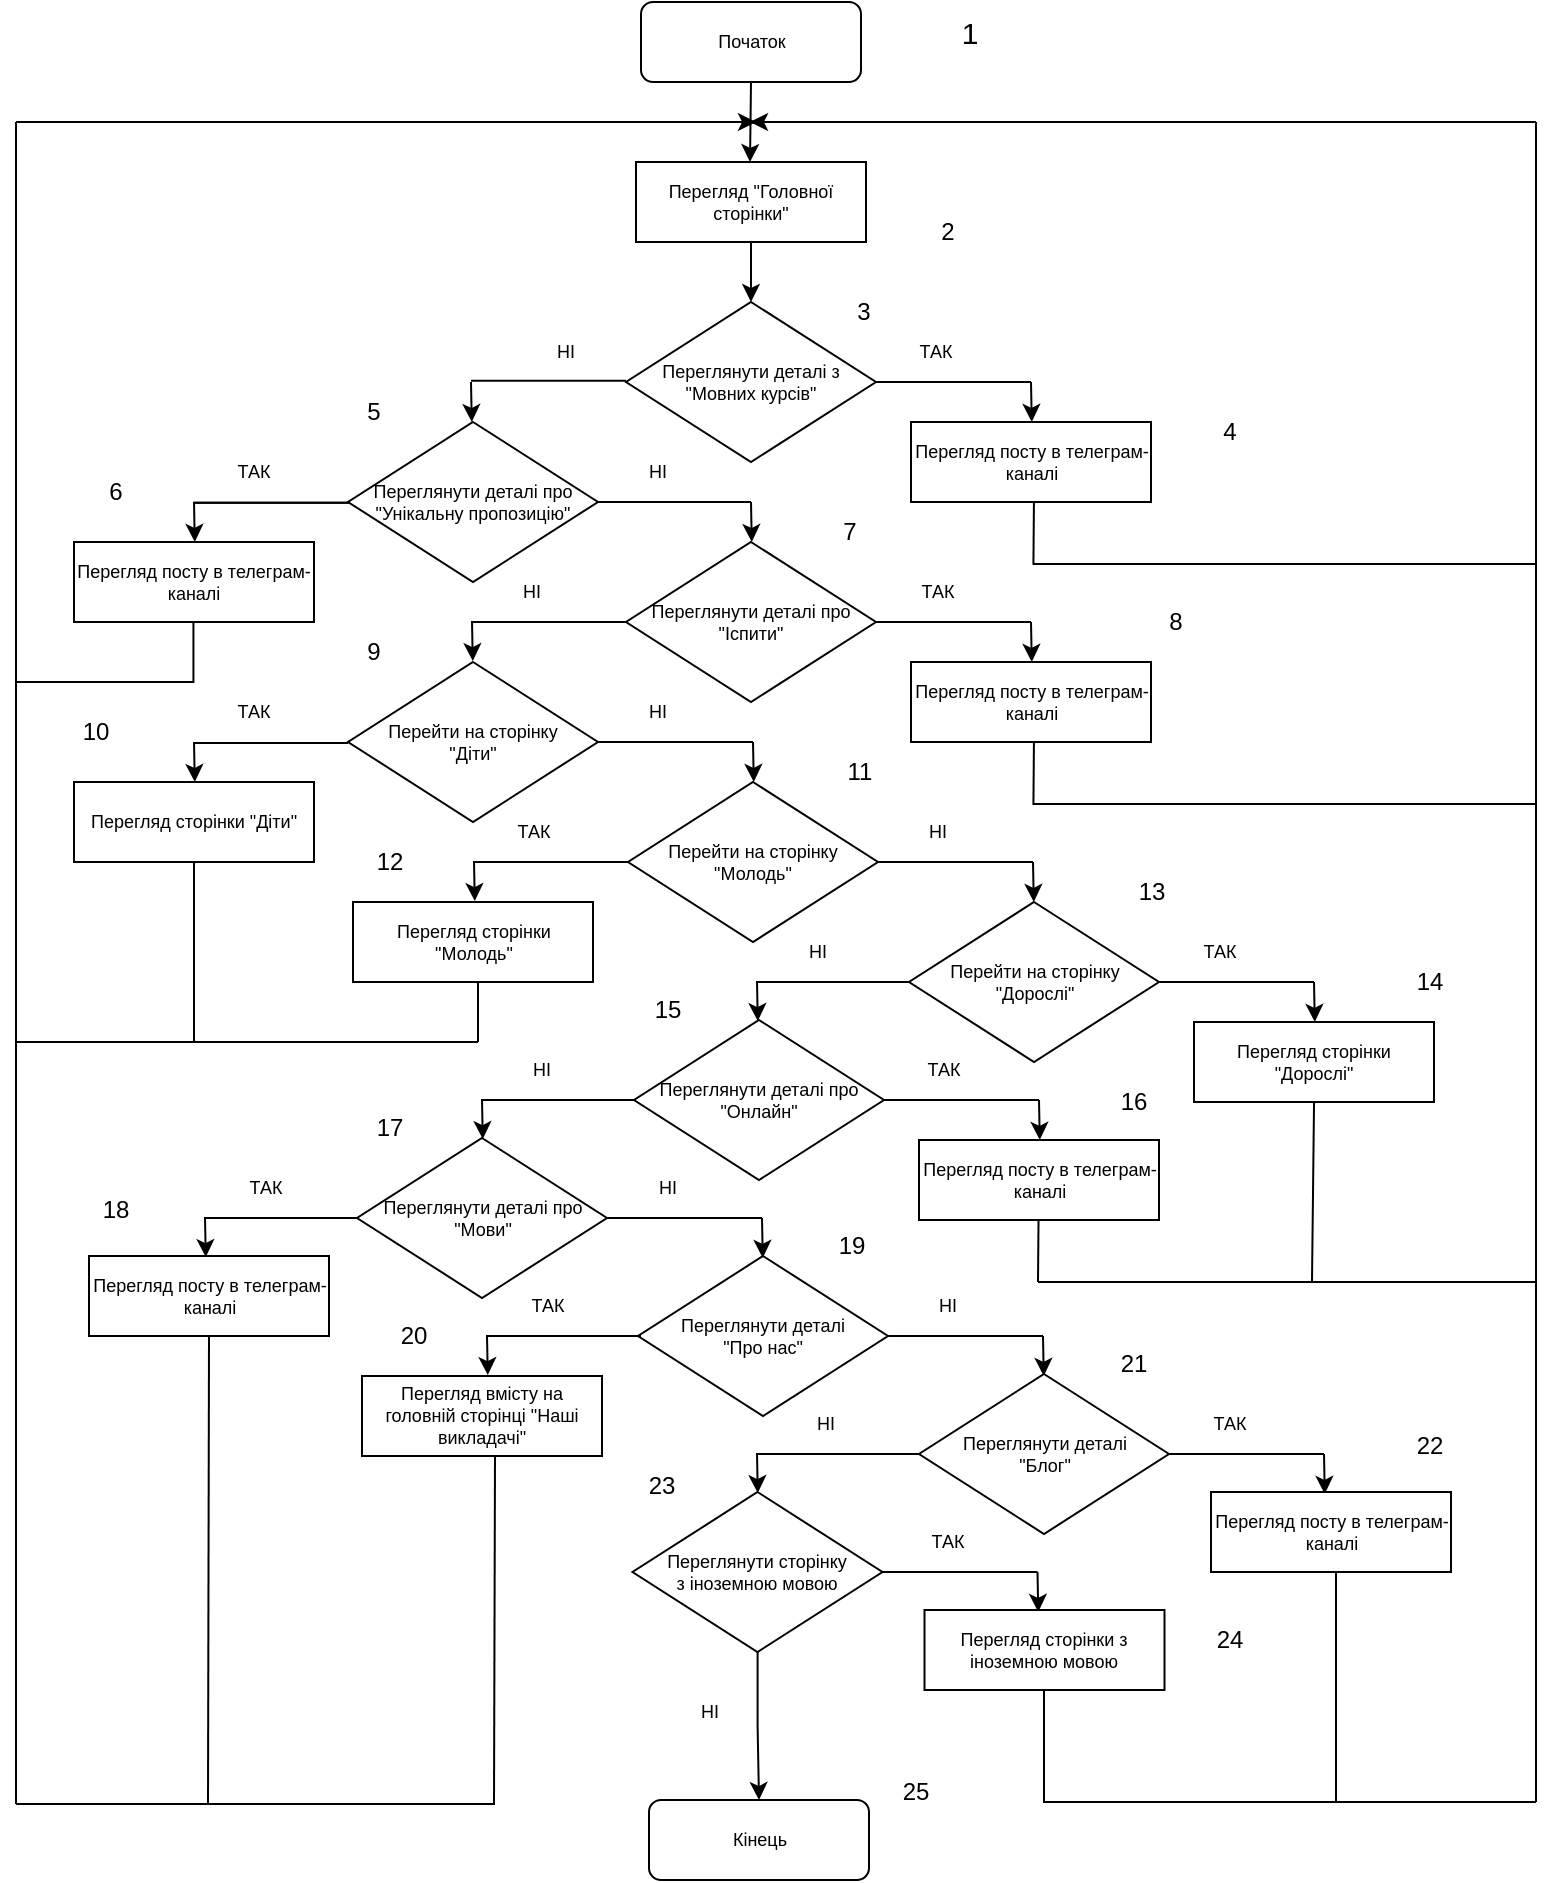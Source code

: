 <mxfile version="20.6.0" type="github">
  <diagram id="5eO4QclosRrTi9cStT5A" name="Page-1">
    <mxGraphModel dx="1038" dy="489" grid="1" gridSize="10" guides="1" tooltips="1" connect="1" arrows="1" fold="1" page="1" pageScale="1" pageWidth="827" pageHeight="1169" math="0" shadow="0">
      <root>
        <mxCell id="0" />
        <mxCell id="1" parent="0" />
        <mxCell id="RRbJZ-O_4XxGAI22Z_da-1" value="Початок" style="rounded=1;whiteSpace=wrap;html=1;fontSize=9;" parent="1" vertex="1">
          <mxGeometry x="352.5" y="20" width="110" height="40" as="geometry" />
        </mxCell>
        <mxCell id="RRbJZ-O_4XxGAI22Z_da-5" value="" style="edgeStyle=orthogonalEdgeStyle;rounded=0;orthogonalLoop=1;jettySize=auto;html=1;" parent="1" source="RRbJZ-O_4XxGAI22Z_da-2" target="RRbJZ-O_4XxGAI22Z_da-4" edge="1">
          <mxGeometry relative="1" as="geometry" />
        </mxCell>
        <mxCell id="RRbJZ-O_4XxGAI22Z_da-2" value="Перегляд &quot;Головної сторінки&quot;" style="shape=parallelogram;perimeter=parallelogramPerimeter;whiteSpace=wrap;html=1;fixedSize=1;size=-20;fontSize=9;" parent="1" vertex="1">
          <mxGeometry x="350" y="100" width="115" height="40" as="geometry" />
        </mxCell>
        <mxCell id="RRbJZ-O_4XxGAI22Z_da-4" value="Переглянути деталі з &quot;Мовних курсів&quot;" style="rhombus;whiteSpace=wrap;html=1;fontSize=9;" parent="1" vertex="1">
          <mxGeometry x="345" y="170" width="125" height="80" as="geometry" />
        </mxCell>
        <mxCell id="RRbJZ-O_4XxGAI22Z_da-9" value="Перегляд посту в телеграм-каналі" style="shape=parallelogram;perimeter=parallelogramPerimeter;whiteSpace=wrap;html=1;fixedSize=1;size=-20;fontSize=9;" parent="1" vertex="1">
          <mxGeometry x="487.5" y="230" width="120" height="40" as="geometry" />
        </mxCell>
        <mxCell id="RRbJZ-O_4XxGAI22Z_da-10" value="" style="endArrow=classic;html=1;rounded=0;fontSize=9;entryX=0.549;entryY=-0.001;entryDx=0;entryDy=0;entryPerimeter=0;" parent="1" edge="1">
          <mxGeometry width="50" height="50" relative="1" as="geometry">
            <mxPoint x="547.5" y="210" as="sourcePoint" />
            <mxPoint x="547.89" y="229.96" as="targetPoint" />
          </mxGeometry>
        </mxCell>
        <mxCell id="RRbJZ-O_4XxGAI22Z_da-13" value="" style="endArrow=none;html=1;rounded=0;fontSize=9;" parent="1" edge="1">
          <mxGeometry width="50" height="50" relative="1" as="geometry">
            <mxPoint x="470" y="210" as="sourcePoint" />
            <mxPoint x="547.5" y="210" as="targetPoint" />
          </mxGeometry>
        </mxCell>
        <mxCell id="RRbJZ-O_4XxGAI22Z_da-14" value="ТАК" style="text;html=1;strokeColor=none;fillColor=none;align=center;verticalAlign=middle;whiteSpace=wrap;rounded=0;fontSize=9;" parent="1" vertex="1">
          <mxGeometry x="470" y="180" width="60" height="30" as="geometry" />
        </mxCell>
        <mxCell id="RRbJZ-O_4XxGAI22Z_da-17" value="Переглянути деталі про &quot;Унікальну пропозицію&quot;" style="rhombus;whiteSpace=wrap;html=1;fontSize=9;" parent="1" vertex="1">
          <mxGeometry x="206" y="230" width="125" height="80" as="geometry" />
        </mxCell>
        <mxCell id="RRbJZ-O_4XxGAI22Z_da-18" value="" style="endArrow=classic;html=1;rounded=0;fontSize=9;entryX=0.549;entryY=-0.001;entryDx=0;entryDy=0;entryPerimeter=0;" parent="1" edge="1">
          <mxGeometry width="50" height="50" relative="1" as="geometry">
            <mxPoint x="129" y="270" as="sourcePoint" />
            <mxPoint x="129.39" y="289.96" as="targetPoint" />
          </mxGeometry>
        </mxCell>
        <mxCell id="RRbJZ-O_4XxGAI22Z_da-19" value="" style="endArrow=none;html=1;rounded=0;fontSize=9;" parent="1" edge="1">
          <mxGeometry width="50" height="50" relative="1" as="geometry">
            <mxPoint x="129" y="270.43" as="sourcePoint" />
            <mxPoint x="206.5" y="270.43" as="targetPoint" />
          </mxGeometry>
        </mxCell>
        <mxCell id="RRbJZ-O_4XxGAI22Z_da-22" value="НІ" style="text;html=1;strokeColor=none;fillColor=none;align=center;verticalAlign=middle;whiteSpace=wrap;rounded=0;fontSize=9;" parent="1" vertex="1">
          <mxGeometry x="285" y="180" width="60" height="30" as="geometry" />
        </mxCell>
        <mxCell id="RRbJZ-O_4XxGAI22Z_da-24" value="Перегляд посту в телеграм-каналі" style="shape=parallelogram;perimeter=parallelogramPerimeter;whiteSpace=wrap;html=1;fixedSize=1;size=-20;fontSize=9;" parent="1" vertex="1">
          <mxGeometry x="69" y="290" width="120" height="40" as="geometry" />
        </mxCell>
        <mxCell id="RRbJZ-O_4XxGAI22Z_da-25" value="ТАК" style="text;html=1;strokeColor=none;fillColor=none;align=center;verticalAlign=middle;whiteSpace=wrap;rounded=0;fontSize=9;" parent="1" vertex="1">
          <mxGeometry x="129" y="240.43" width="60" height="30" as="geometry" />
        </mxCell>
        <mxCell id="RRbJZ-O_4XxGAI22Z_da-26" value="Переглянути деталі про &quot;Іспити&quot;" style="rhombus;whiteSpace=wrap;html=1;fontSize=9;" parent="1" vertex="1">
          <mxGeometry x="345" y="290" width="125" height="80" as="geometry" />
        </mxCell>
        <mxCell id="RRbJZ-O_4XxGAI22Z_da-27" value="" style="endArrow=classic;html=1;rounded=0;fontSize=9;entryX=0.549;entryY=-0.001;entryDx=0;entryDy=0;entryPerimeter=0;" parent="1" edge="1">
          <mxGeometry width="50" height="50" relative="1" as="geometry">
            <mxPoint x="547.5" y="330" as="sourcePoint" />
            <mxPoint x="547.89" y="349.96" as="targetPoint" />
          </mxGeometry>
        </mxCell>
        <mxCell id="RRbJZ-O_4XxGAI22Z_da-28" value="" style="endArrow=none;html=1;rounded=0;fontSize=9;" parent="1" edge="1">
          <mxGeometry width="50" height="50" relative="1" as="geometry">
            <mxPoint x="470" y="330" as="sourcePoint" />
            <mxPoint x="547.5" y="330" as="targetPoint" />
          </mxGeometry>
        </mxCell>
        <mxCell id="RRbJZ-O_4XxGAI22Z_da-29" value="Перегляд посту в телеграм-каналі" style="shape=parallelogram;perimeter=parallelogramPerimeter;whiteSpace=wrap;html=1;fixedSize=1;size=-20;fontSize=9;" parent="1" vertex="1">
          <mxGeometry x="487.5" y="350" width="120" height="40" as="geometry" />
        </mxCell>
        <mxCell id="RRbJZ-O_4XxGAI22Z_da-30" value="ТАК" style="text;html=1;strokeColor=none;fillColor=none;align=center;verticalAlign=middle;whiteSpace=wrap;rounded=0;fontSize=9;" parent="1" vertex="1">
          <mxGeometry x="471" y="300" width="60" height="30" as="geometry" />
        </mxCell>
        <mxCell id="RRbJZ-O_4XxGAI22Z_da-33" value="Перейти на сторінку&lt;br&gt;&quot;Діти&quot;" style="rhombus;whiteSpace=wrap;html=1;fontSize=9;" parent="1" vertex="1">
          <mxGeometry x="206" y="350" width="125" height="80" as="geometry" />
        </mxCell>
        <mxCell id="RRbJZ-O_4XxGAI22Z_da-34" value="" style="endArrow=classic;html=1;rounded=0;fontSize=9;entryX=0.549;entryY=-0.001;entryDx=0;entryDy=0;entryPerimeter=0;" parent="1" edge="1">
          <mxGeometry width="50" height="50" relative="1" as="geometry">
            <mxPoint x="408.5" y="390.0" as="sourcePoint" />
            <mxPoint x="408.89" y="409.96" as="targetPoint" />
          </mxGeometry>
        </mxCell>
        <mxCell id="RRbJZ-O_4XxGAI22Z_da-35" value="" style="endArrow=none;html=1;rounded=0;fontSize=9;" parent="1" edge="1">
          <mxGeometry width="50" height="50" relative="1" as="geometry">
            <mxPoint x="331" y="390.0" as="sourcePoint" />
            <mxPoint x="408.5" y="390.0" as="targetPoint" />
          </mxGeometry>
        </mxCell>
        <mxCell id="RRbJZ-O_4XxGAI22Z_da-36" value="Перегляд сторінки &quot;Діти&quot;" style="shape=parallelogram;perimeter=parallelogramPerimeter;whiteSpace=wrap;html=1;fixedSize=1;size=-20;fontSize=9;" parent="1" vertex="1">
          <mxGeometry x="69" y="410" width="120" height="40" as="geometry" />
        </mxCell>
        <mxCell id="RRbJZ-O_4XxGAI22Z_da-37" value="НІ" style="text;html=1;strokeColor=none;fillColor=none;align=center;verticalAlign=middle;whiteSpace=wrap;rounded=0;fontSize=9;" parent="1" vertex="1">
          <mxGeometry x="331" y="360" width="60" height="30" as="geometry" />
        </mxCell>
        <mxCell id="RRbJZ-O_4XxGAI22Z_da-47" value="Перейти на сторінку &quot;Молодь&quot;" style="rhombus;whiteSpace=wrap;html=1;fontSize=9;" parent="1" vertex="1">
          <mxGeometry x="346" y="410" width="125" height="80" as="geometry" />
        </mxCell>
        <mxCell id="RRbJZ-O_4XxGAI22Z_da-48" value="" style="endArrow=classic;html=1;rounded=0;fontSize=9;entryX=0.549;entryY=-0.001;entryDx=0;entryDy=0;entryPerimeter=0;" parent="1" edge="1">
          <mxGeometry width="50" height="50" relative="1" as="geometry">
            <mxPoint x="548.5" y="450.0" as="sourcePoint" />
            <mxPoint x="548.89" y="469.96" as="targetPoint" />
          </mxGeometry>
        </mxCell>
        <mxCell id="RRbJZ-O_4XxGAI22Z_da-49" value="" style="endArrow=none;html=1;rounded=0;fontSize=9;" parent="1" edge="1">
          <mxGeometry width="50" height="50" relative="1" as="geometry">
            <mxPoint x="471" y="450.0" as="sourcePoint" />
            <mxPoint x="548.5" y="450.0" as="targetPoint" />
          </mxGeometry>
        </mxCell>
        <mxCell id="RRbJZ-O_4XxGAI22Z_da-50" value="Перегляд сторінки &quot;Молодь&quot;" style="shape=parallelogram;perimeter=parallelogramPerimeter;whiteSpace=wrap;html=1;fixedSize=1;size=-20;fontSize=9;" parent="1" vertex="1">
          <mxGeometry x="208.5" y="470" width="120" height="40" as="geometry" />
        </mxCell>
        <mxCell id="RRbJZ-O_4XxGAI22Z_da-51" value="НІ" style="text;html=1;strokeColor=none;fillColor=none;align=center;verticalAlign=middle;whiteSpace=wrap;rounded=0;fontSize=9;" parent="1" vertex="1">
          <mxGeometry x="471" y="420" width="60" height="30" as="geometry" />
        </mxCell>
        <mxCell id="RRbJZ-O_4XxGAI22Z_da-54" value="Перейти на сторінку &quot;Дорослі&quot;" style="rhombus;whiteSpace=wrap;html=1;fontSize=9;" parent="1" vertex="1">
          <mxGeometry x="486.5" y="470" width="125" height="80" as="geometry" />
        </mxCell>
        <mxCell id="RRbJZ-O_4XxGAI22Z_da-55" value="" style="endArrow=classic;html=1;rounded=0;fontSize=9;entryX=0.549;entryY=-0.001;entryDx=0;entryDy=0;entryPerimeter=0;" parent="1" edge="1">
          <mxGeometry width="50" height="50" relative="1" as="geometry">
            <mxPoint x="689" y="510.0" as="sourcePoint" />
            <mxPoint x="689.39" y="529.96" as="targetPoint" />
          </mxGeometry>
        </mxCell>
        <mxCell id="RRbJZ-O_4XxGAI22Z_da-56" value="" style="endArrow=none;html=1;rounded=0;fontSize=9;" parent="1" edge="1">
          <mxGeometry width="50" height="50" relative="1" as="geometry">
            <mxPoint x="611.5" y="510.0" as="sourcePoint" />
            <mxPoint x="689" y="510.0" as="targetPoint" />
          </mxGeometry>
        </mxCell>
        <mxCell id="RRbJZ-O_4XxGAI22Z_da-57" value="Перегляд сторінки &quot;Дорослі&quot;" style="shape=parallelogram;perimeter=parallelogramPerimeter;whiteSpace=wrap;html=1;fixedSize=1;size=-20;fontSize=9;" parent="1" vertex="1">
          <mxGeometry x="629" y="530" width="120" height="40" as="geometry" />
        </mxCell>
        <mxCell id="RRbJZ-O_4XxGAI22Z_da-58" value="ТАК" style="text;html=1;strokeColor=none;fillColor=none;align=center;verticalAlign=middle;whiteSpace=wrap;rounded=0;fontSize=9;" parent="1" vertex="1">
          <mxGeometry x="611.5" y="480" width="60" height="30" as="geometry" />
        </mxCell>
        <mxCell id="RRbJZ-O_4XxGAI22Z_da-61" value="Переглянути деталі про &quot;Онлайн&quot;" style="rhombus;whiteSpace=wrap;html=1;fontSize=9;" parent="1" vertex="1">
          <mxGeometry x="349" y="529" width="125" height="80" as="geometry" />
        </mxCell>
        <mxCell id="RRbJZ-O_4XxGAI22Z_da-62" value="" style="endArrow=classic;html=1;rounded=0;fontSize=9;entryX=0.549;entryY=-0.001;entryDx=0;entryDy=0;entryPerimeter=0;" parent="1" edge="1">
          <mxGeometry width="50" height="50" relative="1" as="geometry">
            <mxPoint x="551.5" y="569.0" as="sourcePoint" />
            <mxPoint x="551.89" y="588.96" as="targetPoint" />
          </mxGeometry>
        </mxCell>
        <mxCell id="RRbJZ-O_4XxGAI22Z_da-63" value="" style="endArrow=none;html=1;rounded=0;fontSize=9;" parent="1" edge="1">
          <mxGeometry width="50" height="50" relative="1" as="geometry">
            <mxPoint x="474" y="569.0" as="sourcePoint" />
            <mxPoint x="551.5" y="569.0" as="targetPoint" />
          </mxGeometry>
        </mxCell>
        <mxCell id="RRbJZ-O_4XxGAI22Z_da-64" value="Перегляд посту в телеграм-каналі" style="shape=parallelogram;perimeter=parallelogramPerimeter;whiteSpace=wrap;html=1;fixedSize=1;size=-20;fontSize=9;" parent="1" vertex="1">
          <mxGeometry x="491.5" y="589" width="120" height="40" as="geometry" />
        </mxCell>
        <mxCell id="RRbJZ-O_4XxGAI22Z_da-65" value="ТАК" style="text;html=1;strokeColor=none;fillColor=none;align=center;verticalAlign=middle;whiteSpace=wrap;rounded=0;fontSize=9;" parent="1" vertex="1">
          <mxGeometry x="474" y="539" width="60" height="30" as="geometry" />
        </mxCell>
        <mxCell id="RRbJZ-O_4XxGAI22Z_da-68" value="Переглянути деталі про &quot;Мови&quot;" style="rhombus;whiteSpace=wrap;html=1;fontSize=9;" parent="1" vertex="1">
          <mxGeometry x="210.5" y="588" width="125" height="80" as="geometry" />
        </mxCell>
        <mxCell id="RRbJZ-O_4XxGAI22Z_da-71" value="Перегляд посту в телеграм-каналі" style="shape=parallelogram;perimeter=parallelogramPerimeter;whiteSpace=wrap;html=1;fixedSize=1;size=-20;fontSize=9;" parent="1" vertex="1">
          <mxGeometry x="76.5" y="647" width="120" height="40" as="geometry" />
        </mxCell>
        <mxCell id="RRbJZ-O_4XxGAI22Z_da-76" value="" style="endArrow=classic;html=1;rounded=0;fontSize=9;entryX=0.549;entryY=-0.001;entryDx=0;entryDy=0;entryPerimeter=0;" parent="1" edge="1">
          <mxGeometry width="50" height="50" relative="1" as="geometry">
            <mxPoint x="553.5" y="687" as="sourcePoint" />
            <mxPoint x="553.89" y="706.96" as="targetPoint" />
          </mxGeometry>
        </mxCell>
        <mxCell id="RRbJZ-O_4XxGAI22Z_da-77" value="" style="endArrow=none;html=1;rounded=0;fontSize=9;" parent="1" edge="1">
          <mxGeometry width="50" height="50" relative="1" as="geometry">
            <mxPoint x="476" y="687" as="sourcePoint" />
            <mxPoint x="553.5" y="687" as="targetPoint" />
          </mxGeometry>
        </mxCell>
        <mxCell id="RRbJZ-O_4XxGAI22Z_da-78" value="Перегляд вмісту на головній сторінці &quot;Наші викладачі&quot;" style="shape=parallelogram;perimeter=parallelogramPerimeter;whiteSpace=wrap;html=1;fixedSize=1;size=-20;fontSize=9;" parent="1" vertex="1">
          <mxGeometry x="213" y="707" width="120" height="40" as="geometry" />
        </mxCell>
        <mxCell id="RRbJZ-O_4XxGAI22Z_da-79" value="НІ" style="text;html=1;strokeColor=none;fillColor=none;align=center;verticalAlign=middle;whiteSpace=wrap;rounded=0;fontSize=9;" parent="1" vertex="1">
          <mxGeometry x="476" y="657" width="60" height="30" as="geometry" />
        </mxCell>
        <mxCell id="RRbJZ-O_4XxGAI22Z_da-82" value="Переглянути деталі&lt;br&gt;&quot;Про нас&quot;" style="rhombus;whiteSpace=wrap;html=1;fontSize=9;" parent="1" vertex="1">
          <mxGeometry x="351" y="647" width="125" height="80" as="geometry" />
        </mxCell>
        <mxCell id="RRbJZ-O_4XxGAI22Z_da-83" value="" style="endArrow=classic;html=1;rounded=0;fontSize=9;entryX=0.549;entryY=-0.001;entryDx=0;entryDy=0;entryPerimeter=0;" parent="1" edge="1">
          <mxGeometry width="50" height="50" relative="1" as="geometry">
            <mxPoint x="694" y="746" as="sourcePoint" />
            <mxPoint x="694.39" y="765.96" as="targetPoint" />
          </mxGeometry>
        </mxCell>
        <mxCell id="RRbJZ-O_4XxGAI22Z_da-84" value="" style="endArrow=none;html=1;rounded=0;fontSize=9;" parent="1" edge="1">
          <mxGeometry width="50" height="50" relative="1" as="geometry">
            <mxPoint x="616.5" y="746" as="sourcePoint" />
            <mxPoint x="694" y="746" as="targetPoint" />
          </mxGeometry>
        </mxCell>
        <mxCell id="RRbJZ-O_4XxGAI22Z_da-85" value="Перегляд посту в телеграм-каналі" style="shape=parallelogram;perimeter=parallelogramPerimeter;whiteSpace=wrap;html=1;fixedSize=1;size=-20;fontSize=9;" parent="1" vertex="1">
          <mxGeometry x="637.5" y="765" width="120" height="40" as="geometry" />
        </mxCell>
        <mxCell id="RRbJZ-O_4XxGAI22Z_da-86" value="ТАК" style="text;html=1;strokeColor=none;fillColor=none;align=center;verticalAlign=middle;whiteSpace=wrap;rounded=0;fontSize=9;" parent="1" vertex="1">
          <mxGeometry x="616.5" y="716" width="60" height="30" as="geometry" />
        </mxCell>
        <mxCell id="RRbJZ-O_4XxGAI22Z_da-87" value="Переглянути деталі&lt;br&gt;&quot;Блог&quot;" style="rhombus;whiteSpace=wrap;html=1;fontSize=9;" parent="1" vertex="1">
          <mxGeometry x="491.5" y="706" width="125" height="80" as="geometry" />
        </mxCell>
        <mxCell id="-NYwP7lmcwWoUVbG_-OL-1" value="" style="endArrow=none;html=1;rounded=0;fontSize=9;" edge="1" parent="1">
          <mxGeometry width="50" height="50" relative="1" as="geometry">
            <mxPoint x="267.5" y="209.43" as="sourcePoint" />
            <mxPoint x="345" y="209.43" as="targetPoint" />
          </mxGeometry>
        </mxCell>
        <mxCell id="-NYwP7lmcwWoUVbG_-OL-2" value="" style="endArrow=classic;html=1;rounded=0;fontSize=9;entryX=0.549;entryY=-0.001;entryDx=0;entryDy=0;entryPerimeter=0;" edge="1" parent="1">
          <mxGeometry width="50" height="50" relative="1" as="geometry">
            <mxPoint x="267.5" y="210.04" as="sourcePoint" />
            <mxPoint x="267.89" y="230.0" as="targetPoint" />
          </mxGeometry>
        </mxCell>
        <mxCell id="-NYwP7lmcwWoUVbG_-OL-5" value="" style="endArrow=classic;html=1;rounded=0;fontSize=9;entryX=0.549;entryY=-0.001;entryDx=0;entryDy=0;entryPerimeter=0;" edge="1" parent="1">
          <mxGeometry width="50" height="50" relative="1" as="geometry">
            <mxPoint x="407.5" y="270.04" as="sourcePoint" />
            <mxPoint x="407.89" y="290.0" as="targetPoint" />
          </mxGeometry>
        </mxCell>
        <mxCell id="-NYwP7lmcwWoUVbG_-OL-6" value="" style="endArrow=none;html=1;rounded=0;fontSize=9;" edge="1" parent="1">
          <mxGeometry width="50" height="50" relative="1" as="geometry">
            <mxPoint x="331" y="270.04" as="sourcePoint" />
            <mxPoint x="407.5" y="270" as="targetPoint" />
          </mxGeometry>
        </mxCell>
        <mxCell id="-NYwP7lmcwWoUVbG_-OL-7" value="НІ" style="text;html=1;strokeColor=none;fillColor=none;align=center;verticalAlign=middle;whiteSpace=wrap;rounded=0;fontSize=9;" vertex="1" parent="1">
          <mxGeometry x="331" y="240.04" width="60" height="30" as="geometry" />
        </mxCell>
        <mxCell id="-NYwP7lmcwWoUVbG_-OL-8" value="" style="endArrow=none;html=1;rounded=0;fontSize=9;" edge="1" parent="1">
          <mxGeometry width="50" height="50" relative="1" as="geometry">
            <mxPoint x="128.5" y="270.43" as="sourcePoint" />
            <mxPoint x="206" y="270.43" as="targetPoint" />
          </mxGeometry>
        </mxCell>
        <mxCell id="-NYwP7lmcwWoUVbG_-OL-9" value="" style="endArrow=classic;html=1;rounded=0;fontSize=9;entryX=0.549;entryY=-0.001;entryDx=0;entryDy=0;entryPerimeter=0;" edge="1" parent="1">
          <mxGeometry width="50" height="50" relative="1" as="geometry">
            <mxPoint x="268" y="329.57" as="sourcePoint" />
            <mxPoint x="268.39" y="349.53" as="targetPoint" />
          </mxGeometry>
        </mxCell>
        <mxCell id="-NYwP7lmcwWoUVbG_-OL-10" value="НІ" style="text;html=1;strokeColor=none;fillColor=none;align=center;verticalAlign=middle;whiteSpace=wrap;rounded=0;fontSize=9;" vertex="1" parent="1">
          <mxGeometry x="268" y="300" width="60" height="30" as="geometry" />
        </mxCell>
        <mxCell id="-NYwP7lmcwWoUVbG_-OL-11" value="" style="endArrow=none;html=1;rounded=0;fontSize=9;" edge="1" parent="1">
          <mxGeometry width="50" height="50" relative="1" as="geometry">
            <mxPoint x="267.5" y="330" as="sourcePoint" />
            <mxPoint x="345" y="330" as="targetPoint" />
          </mxGeometry>
        </mxCell>
        <mxCell id="-NYwP7lmcwWoUVbG_-OL-12" value="" style="endArrow=classic;html=1;rounded=0;fontSize=9;entryX=0.549;entryY=-0.001;entryDx=0;entryDy=0;entryPerimeter=0;" edge="1" parent="1">
          <mxGeometry width="50" height="50" relative="1" as="geometry">
            <mxPoint x="129" y="390.04" as="sourcePoint" />
            <mxPoint x="129.39" y="410.0" as="targetPoint" />
          </mxGeometry>
        </mxCell>
        <mxCell id="-NYwP7lmcwWoUVbG_-OL-13" value="ТАК" style="text;html=1;strokeColor=none;fillColor=none;align=center;verticalAlign=middle;whiteSpace=wrap;rounded=0;fontSize=9;" vertex="1" parent="1">
          <mxGeometry x="129" y="360.47" width="60" height="30" as="geometry" />
        </mxCell>
        <mxCell id="-NYwP7lmcwWoUVbG_-OL-14" value="" style="endArrow=none;html=1;rounded=0;fontSize=9;" edge="1" parent="1">
          <mxGeometry width="50" height="50" relative="1" as="geometry">
            <mxPoint x="128.5" y="390.47" as="sourcePoint" />
            <mxPoint x="206" y="390.47" as="targetPoint" />
          </mxGeometry>
        </mxCell>
        <mxCell id="-NYwP7lmcwWoUVbG_-OL-15" value="" style="endArrow=classic;html=1;rounded=0;fontSize=9;entryX=0.549;entryY=-0.001;entryDx=0;entryDy=0;entryPerimeter=0;" edge="1" parent="1">
          <mxGeometry width="50" height="50" relative="1" as="geometry">
            <mxPoint x="269" y="449.57" as="sourcePoint" />
            <mxPoint x="269.39" y="469.53" as="targetPoint" />
          </mxGeometry>
        </mxCell>
        <mxCell id="-NYwP7lmcwWoUVbG_-OL-16" value="ТАК" style="text;html=1;strokeColor=none;fillColor=none;align=center;verticalAlign=middle;whiteSpace=wrap;rounded=0;fontSize=9;" vertex="1" parent="1">
          <mxGeometry x="269" y="420" width="60" height="30" as="geometry" />
        </mxCell>
        <mxCell id="-NYwP7lmcwWoUVbG_-OL-17" value="" style="endArrow=none;html=1;rounded=0;fontSize=9;" edge="1" parent="1">
          <mxGeometry width="50" height="50" relative="1" as="geometry">
            <mxPoint x="268.5" y="450" as="sourcePoint" />
            <mxPoint x="346" y="450" as="targetPoint" />
          </mxGeometry>
        </mxCell>
        <mxCell id="-NYwP7lmcwWoUVbG_-OL-24" value="" style="endArrow=classic;html=1;rounded=0;fontSize=9;entryX=0.549;entryY=-0.001;entryDx=0;entryDy=0;entryPerimeter=0;" edge="1" parent="1">
          <mxGeometry width="50" height="50" relative="1" as="geometry">
            <mxPoint x="410.5" y="509.57" as="sourcePoint" />
            <mxPoint x="410.89" y="529.53" as="targetPoint" />
          </mxGeometry>
        </mxCell>
        <mxCell id="-NYwP7lmcwWoUVbG_-OL-25" value="НІ" style="text;html=1;strokeColor=none;fillColor=none;align=center;verticalAlign=middle;whiteSpace=wrap;rounded=0;fontSize=9;" vertex="1" parent="1">
          <mxGeometry x="410.5" y="480" width="60" height="30" as="geometry" />
        </mxCell>
        <mxCell id="-NYwP7lmcwWoUVbG_-OL-26" value="" style="endArrow=none;html=1;rounded=0;fontSize=9;" edge="1" parent="1">
          <mxGeometry width="50" height="50" relative="1" as="geometry">
            <mxPoint x="410.0" y="510" as="sourcePoint" />
            <mxPoint x="487.5" y="510" as="targetPoint" />
          </mxGeometry>
        </mxCell>
        <mxCell id="-NYwP7lmcwWoUVbG_-OL-27" value="" style="endArrow=classic;html=1;rounded=0;fontSize=9;entryX=0.549;entryY=-0.001;entryDx=0;entryDy=0;entryPerimeter=0;" edge="1" parent="1">
          <mxGeometry width="50" height="50" relative="1" as="geometry">
            <mxPoint x="273" y="568.57" as="sourcePoint" />
            <mxPoint x="273.39" y="588.53" as="targetPoint" />
          </mxGeometry>
        </mxCell>
        <mxCell id="-NYwP7lmcwWoUVbG_-OL-28" value="НІ" style="text;html=1;strokeColor=none;fillColor=none;align=center;verticalAlign=middle;whiteSpace=wrap;rounded=0;fontSize=9;" vertex="1" parent="1">
          <mxGeometry x="273" y="539" width="60" height="30" as="geometry" />
        </mxCell>
        <mxCell id="-NYwP7lmcwWoUVbG_-OL-29" value="" style="endArrow=none;html=1;rounded=0;fontSize=9;" edge="1" parent="1">
          <mxGeometry width="50" height="50" relative="1" as="geometry">
            <mxPoint x="272.5" y="569.0" as="sourcePoint" />
            <mxPoint x="350" y="569.0" as="targetPoint" />
          </mxGeometry>
        </mxCell>
        <mxCell id="-NYwP7lmcwWoUVbG_-OL-30" value="" style="endArrow=classic;html=1;rounded=0;fontSize=9;entryX=0.549;entryY=-0.001;entryDx=0;entryDy=0;entryPerimeter=0;" edge="1" parent="1">
          <mxGeometry width="50" height="50" relative="1" as="geometry">
            <mxPoint x="134.5" y="627.57" as="sourcePoint" />
            <mxPoint x="134.89" y="647.53" as="targetPoint" />
          </mxGeometry>
        </mxCell>
        <mxCell id="-NYwP7lmcwWoUVbG_-OL-31" value="ТАК" style="text;html=1;strokeColor=none;fillColor=none;align=center;verticalAlign=middle;whiteSpace=wrap;rounded=0;fontSize=9;" vertex="1" parent="1">
          <mxGeometry x="134.5" y="598" width="60" height="30" as="geometry" />
        </mxCell>
        <mxCell id="-NYwP7lmcwWoUVbG_-OL-32" value="" style="endArrow=none;html=1;rounded=0;fontSize=9;" edge="1" parent="1">
          <mxGeometry width="50" height="50" relative="1" as="geometry">
            <mxPoint x="134" y="628" as="sourcePoint" />
            <mxPoint x="211.5" y="628" as="targetPoint" />
          </mxGeometry>
        </mxCell>
        <mxCell id="-NYwP7lmcwWoUVbG_-OL-33" value="" style="endArrow=classic;html=1;rounded=0;fontSize=9;entryX=0.549;entryY=-0.001;entryDx=0;entryDy=0;entryPerimeter=0;" edge="1" parent="1">
          <mxGeometry width="50" height="50" relative="1" as="geometry">
            <mxPoint x="413" y="628.0" as="sourcePoint" />
            <mxPoint x="413.39" y="647.96" as="targetPoint" />
          </mxGeometry>
        </mxCell>
        <mxCell id="-NYwP7lmcwWoUVbG_-OL-34" value="" style="endArrow=none;html=1;rounded=0;fontSize=9;" edge="1" parent="1">
          <mxGeometry width="50" height="50" relative="1" as="geometry">
            <mxPoint x="335.5" y="628.0" as="sourcePoint" />
            <mxPoint x="413" y="628.0" as="targetPoint" />
          </mxGeometry>
        </mxCell>
        <mxCell id="-NYwP7lmcwWoUVbG_-OL-35" value="НІ" style="text;html=1;strokeColor=none;fillColor=none;align=center;verticalAlign=middle;whiteSpace=wrap;rounded=0;fontSize=9;" vertex="1" parent="1">
          <mxGeometry x="335.5" y="598" width="60" height="30" as="geometry" />
        </mxCell>
        <mxCell id="-NYwP7lmcwWoUVbG_-OL-36" value="" style="endArrow=classic;html=1;rounded=0;fontSize=9;entryX=0.549;entryY=-0.001;entryDx=0;entryDy=0;entryPerimeter=0;" edge="1" parent="1">
          <mxGeometry width="50" height="50" relative="1" as="geometry">
            <mxPoint x="275.5" y="686.57" as="sourcePoint" />
            <mxPoint x="275.89" y="706.53" as="targetPoint" />
          </mxGeometry>
        </mxCell>
        <mxCell id="-NYwP7lmcwWoUVbG_-OL-37" value="ТАК" style="text;html=1;strokeColor=none;fillColor=none;align=center;verticalAlign=middle;whiteSpace=wrap;rounded=0;fontSize=9;" vertex="1" parent="1">
          <mxGeometry x="275.5" y="657" width="60" height="30" as="geometry" />
        </mxCell>
        <mxCell id="-NYwP7lmcwWoUVbG_-OL-38" value="" style="endArrow=none;html=1;rounded=0;fontSize=9;" edge="1" parent="1">
          <mxGeometry width="50" height="50" relative="1" as="geometry">
            <mxPoint x="275" y="687" as="sourcePoint" />
            <mxPoint x="352.5" y="687" as="targetPoint" />
          </mxGeometry>
        </mxCell>
        <mxCell id="-NYwP7lmcwWoUVbG_-OL-39" value="" style="endArrow=classic;html=1;rounded=0;fontSize=9;entryX=0.549;entryY=-0.001;entryDx=0;entryDy=0;entryPerimeter=0;" edge="1" parent="1">
          <mxGeometry width="50" height="50" relative="1" as="geometry">
            <mxPoint x="410.5" y="745.57" as="sourcePoint" />
            <mxPoint x="410.89" y="765.53" as="targetPoint" />
          </mxGeometry>
        </mxCell>
        <mxCell id="-NYwP7lmcwWoUVbG_-OL-40" value="НІ" style="text;html=1;strokeColor=none;fillColor=none;align=center;verticalAlign=middle;whiteSpace=wrap;rounded=0;fontSize=9;" vertex="1" parent="1">
          <mxGeometry x="414.5" y="716" width="60" height="30" as="geometry" />
        </mxCell>
        <mxCell id="-NYwP7lmcwWoUVbG_-OL-41" value="" style="endArrow=none;html=1;rounded=0;fontSize=9;" edge="1" parent="1">
          <mxGeometry width="50" height="50" relative="1" as="geometry">
            <mxPoint x="410" y="746" as="sourcePoint" />
            <mxPoint x="491.5" y="746" as="targetPoint" />
          </mxGeometry>
        </mxCell>
        <mxCell id="-NYwP7lmcwWoUVbG_-OL-120" value="" style="edgeStyle=orthogonalEdgeStyle;rounded=0;orthogonalLoop=1;jettySize=auto;html=1;" edge="1" parent="1" source="-NYwP7lmcwWoUVbG_-OL-42" target="-NYwP7lmcwWoUVbG_-OL-115">
          <mxGeometry relative="1" as="geometry" />
        </mxCell>
        <mxCell id="-NYwP7lmcwWoUVbG_-OL-42" value="Переглянути сторінку&lt;br&gt;з іноземною мовою" style="rhombus;whiteSpace=wrap;html=1;fontSize=9;" vertex="1" parent="1">
          <mxGeometry x="348.25" y="765" width="125" height="80" as="geometry" />
        </mxCell>
        <mxCell id="-NYwP7lmcwWoUVbG_-OL-43" value="" style="endArrow=classic;html=1;rounded=0;fontSize=9;entryX=0.549;entryY=-0.001;entryDx=0;entryDy=0;entryPerimeter=0;" edge="1" parent="1">
          <mxGeometry width="50" height="50" relative="1" as="geometry">
            <mxPoint x="550.75" y="805.0" as="sourcePoint" />
            <mxPoint x="551.14" y="824.96" as="targetPoint" />
          </mxGeometry>
        </mxCell>
        <mxCell id="-NYwP7lmcwWoUVbG_-OL-44" value="" style="endArrow=none;html=1;rounded=0;fontSize=9;" edge="1" parent="1">
          <mxGeometry width="50" height="50" relative="1" as="geometry">
            <mxPoint x="473.25" y="805.0" as="sourcePoint" />
            <mxPoint x="550.75" y="805.0" as="targetPoint" />
          </mxGeometry>
        </mxCell>
        <mxCell id="-NYwP7lmcwWoUVbG_-OL-45" value="ТАК" style="text;html=1;strokeColor=none;fillColor=none;align=center;verticalAlign=middle;whiteSpace=wrap;rounded=0;fontSize=9;" vertex="1" parent="1">
          <mxGeometry x="476.25" y="775" width="60" height="30" as="geometry" />
        </mxCell>
        <mxCell id="-NYwP7lmcwWoUVbG_-OL-46" value="Перегляд сторінки з іноземною мовою" style="shape=parallelogram;perimeter=parallelogramPerimeter;whiteSpace=wrap;html=1;fixedSize=1;size=-20;fontSize=9;" vertex="1" parent="1">
          <mxGeometry x="494.25" y="824" width="120" height="40" as="geometry" />
        </mxCell>
        <mxCell id="-NYwP7lmcwWoUVbG_-OL-48" value="НІ" style="text;html=1;strokeColor=none;fillColor=none;align=center;verticalAlign=middle;whiteSpace=wrap;rounded=0;fontSize=9;" vertex="1" parent="1">
          <mxGeometry x="356.5" y="860" width="60" height="30" as="geometry" />
        </mxCell>
        <mxCell id="-NYwP7lmcwWoUVbG_-OL-115" value="Кінець" style="rounded=1;whiteSpace=wrap;html=1;fontSize=9;" vertex="1" parent="1">
          <mxGeometry x="356.5" y="919" width="110" height="40" as="geometry" />
        </mxCell>
        <mxCell id="-NYwP7lmcwWoUVbG_-OL-118" value="" style="endArrow=classic;html=1;rounded=0;exitX=0.5;exitY=1;exitDx=0;exitDy=0;" edge="1" parent="1" source="RRbJZ-O_4XxGAI22Z_da-1">
          <mxGeometry width="50" height="50" relative="1" as="geometry">
            <mxPoint x="407.16" y="70" as="sourcePoint" />
            <mxPoint x="407" y="100" as="targetPoint" />
          </mxGeometry>
        </mxCell>
        <mxCell id="-NYwP7lmcwWoUVbG_-OL-124" value="&lt;font style=&quot;font-size: 15px;&quot;&gt;1&lt;/font&gt;" style="text;html=1;strokeColor=none;fillColor=none;align=center;verticalAlign=middle;whiteSpace=wrap;rounded=0;fontSize=14;" vertex="1" parent="1">
          <mxGeometry x="486.5" y="20" width="60" height="30" as="geometry" />
        </mxCell>
        <mxCell id="-NYwP7lmcwWoUVbG_-OL-125" value="2" style="text;html=1;strokeColor=none;fillColor=none;align=center;verticalAlign=middle;whiteSpace=wrap;rounded=0;" vertex="1" parent="1">
          <mxGeometry x="476.25" y="120" width="60" height="30" as="geometry" />
        </mxCell>
        <mxCell id="-NYwP7lmcwWoUVbG_-OL-126" value="3" style="text;html=1;strokeColor=none;fillColor=none;align=center;verticalAlign=middle;whiteSpace=wrap;rounded=0;" vertex="1" parent="1">
          <mxGeometry x="434.25" y="160" width="60" height="30" as="geometry" />
        </mxCell>
        <mxCell id="-NYwP7lmcwWoUVbG_-OL-127" value="4" style="text;html=1;strokeColor=none;fillColor=none;align=center;verticalAlign=middle;whiteSpace=wrap;rounded=0;" vertex="1" parent="1">
          <mxGeometry x="616.5" y="220" width="60" height="30" as="geometry" />
        </mxCell>
        <mxCell id="-NYwP7lmcwWoUVbG_-OL-130" value="" style="endArrow=none;html=1;rounded=0;" edge="1" parent="1">
          <mxGeometry width="50" height="50" relative="1" as="geometry">
            <mxPoint x="554" y="920" as="sourcePoint" />
            <mxPoint x="554" y="864" as="targetPoint" />
          </mxGeometry>
        </mxCell>
        <mxCell id="-NYwP7lmcwWoUVbG_-OL-131" value="" style="endArrow=none;html=1;rounded=0;" edge="1" parent="1">
          <mxGeometry width="50" height="50" relative="1" as="geometry">
            <mxPoint x="553.5" y="920" as="sourcePoint" />
            <mxPoint x="800" y="920" as="targetPoint" />
          </mxGeometry>
        </mxCell>
        <mxCell id="-NYwP7lmcwWoUVbG_-OL-132" value="" style="endArrow=none;html=1;rounded=0;" edge="1" parent="1">
          <mxGeometry width="50" height="50" relative="1" as="geometry">
            <mxPoint x="800" y="920" as="sourcePoint" />
            <mxPoint x="800" y="80" as="targetPoint" />
          </mxGeometry>
        </mxCell>
        <mxCell id="-NYwP7lmcwWoUVbG_-OL-134" value="" style="endArrow=classic;html=1;rounded=0;" edge="1" parent="1">
          <mxGeometry width="50" height="50" relative="1" as="geometry">
            <mxPoint x="800" y="80" as="sourcePoint" />
            <mxPoint x="407" y="80" as="targetPoint" />
          </mxGeometry>
        </mxCell>
        <mxCell id="-NYwP7lmcwWoUVbG_-OL-135" value="" style="endArrow=none;html=1;rounded=0;" edge="1" parent="1">
          <mxGeometry width="50" height="50" relative="1" as="geometry">
            <mxPoint x="700" y="920" as="sourcePoint" />
            <mxPoint x="700" y="805" as="targetPoint" />
          </mxGeometry>
        </mxCell>
        <mxCell id="-NYwP7lmcwWoUVbG_-OL-136" value="" style="endArrow=none;html=1;rounded=0;" edge="1" parent="1">
          <mxGeometry width="50" height="50" relative="1" as="geometry">
            <mxPoint x="551" y="660" as="sourcePoint" />
            <mxPoint x="551.26" y="629" as="targetPoint" />
          </mxGeometry>
        </mxCell>
        <mxCell id="-NYwP7lmcwWoUVbG_-OL-138" value="" style="endArrow=none;html=1;rounded=0;" edge="1" parent="1">
          <mxGeometry width="50" height="50" relative="1" as="geometry">
            <mxPoint x="551" y="660" as="sourcePoint" />
            <mxPoint x="800" y="660" as="targetPoint" />
          </mxGeometry>
        </mxCell>
        <mxCell id="-NYwP7lmcwWoUVbG_-OL-139" value="" style="endArrow=none;html=1;rounded=0;" edge="1" parent="1">
          <mxGeometry width="50" height="50" relative="1" as="geometry">
            <mxPoint x="688" y="660" as="sourcePoint" />
            <mxPoint x="689.02" y="570" as="targetPoint" />
          </mxGeometry>
        </mxCell>
        <mxCell id="-NYwP7lmcwWoUVbG_-OL-140" value="" style="endArrow=none;html=1;rounded=0;" edge="1" parent="1">
          <mxGeometry width="50" height="50" relative="1" as="geometry">
            <mxPoint x="548.71" y="421.47" as="sourcePoint" />
            <mxPoint x="548.97" y="390.47" as="targetPoint" />
          </mxGeometry>
        </mxCell>
        <mxCell id="-NYwP7lmcwWoUVbG_-OL-141" value="" style="endArrow=none;html=1;rounded=0;" edge="1" parent="1">
          <mxGeometry width="50" height="50" relative="1" as="geometry">
            <mxPoint x="548.5" y="421" as="sourcePoint" />
            <mxPoint x="800" y="421" as="targetPoint" />
          </mxGeometry>
        </mxCell>
        <mxCell id="-NYwP7lmcwWoUVbG_-OL-142" value="" style="endArrow=none;html=1;rounded=0;" edge="1" parent="1">
          <mxGeometry width="50" height="50" relative="1" as="geometry">
            <mxPoint x="548.71" y="301.43" as="sourcePoint" />
            <mxPoint x="548.97" y="270.43" as="targetPoint" />
          </mxGeometry>
        </mxCell>
        <mxCell id="-NYwP7lmcwWoUVbG_-OL-143" value="" style="endArrow=none;html=1;rounded=0;" edge="1" parent="1">
          <mxGeometry width="50" height="50" relative="1" as="geometry">
            <mxPoint x="548.5" y="300.96" as="sourcePoint" />
            <mxPoint x="800" y="300.96" as="targetPoint" />
          </mxGeometry>
        </mxCell>
        <mxCell id="-NYwP7lmcwWoUVbG_-OL-144" value="" style="endArrow=none;html=1;rounded=0;" edge="1" parent="1">
          <mxGeometry width="50" height="50" relative="1" as="geometry">
            <mxPoint x="40" y="921" as="sourcePoint" />
            <mxPoint x="279.5" y="921" as="targetPoint" />
          </mxGeometry>
        </mxCell>
        <mxCell id="-NYwP7lmcwWoUVbG_-OL-145" value="" style="endArrow=none;html=1;rounded=0;" edge="1" parent="1">
          <mxGeometry width="50" height="50" relative="1" as="geometry">
            <mxPoint x="279" y="921" as="sourcePoint" />
            <mxPoint x="279.5" y="747" as="targetPoint" />
          </mxGeometry>
        </mxCell>
        <mxCell id="-NYwP7lmcwWoUVbG_-OL-146" value="" style="endArrow=none;html=1;rounded=0;entryX=0.5;entryY=1;entryDx=0;entryDy=0;" edge="1" parent="1" target="RRbJZ-O_4XxGAI22Z_da-71">
          <mxGeometry width="50" height="50" relative="1" as="geometry">
            <mxPoint x="136" y="921" as="sourcePoint" />
            <mxPoint x="137" y="690" as="targetPoint" />
          </mxGeometry>
        </mxCell>
        <mxCell id="-NYwP7lmcwWoUVbG_-OL-147" value="" style="endArrow=none;html=1;rounded=0;" edge="1" parent="1">
          <mxGeometry width="50" height="50" relative="1" as="geometry">
            <mxPoint x="40" y="921" as="sourcePoint" />
            <mxPoint x="40" y="80" as="targetPoint" />
          </mxGeometry>
        </mxCell>
        <mxCell id="-NYwP7lmcwWoUVbG_-OL-148" value="" style="endArrow=none;html=1;rounded=0;" edge="1" parent="1">
          <mxGeometry width="50" height="50" relative="1" as="geometry">
            <mxPoint x="271" y="540" as="sourcePoint" />
            <mxPoint x="271" y="510" as="targetPoint" />
          </mxGeometry>
        </mxCell>
        <mxCell id="-NYwP7lmcwWoUVbG_-OL-149" value="" style="endArrow=none;html=1;rounded=0;" edge="1" parent="1">
          <mxGeometry width="50" height="50" relative="1" as="geometry">
            <mxPoint x="40" y="540" as="sourcePoint" />
            <mxPoint x="271" y="540" as="targetPoint" />
          </mxGeometry>
        </mxCell>
        <mxCell id="-NYwP7lmcwWoUVbG_-OL-150" value="" style="endArrow=none;html=1;rounded=0;" edge="1" parent="1">
          <mxGeometry width="50" height="50" relative="1" as="geometry">
            <mxPoint x="129" y="540" as="sourcePoint" />
            <mxPoint x="129" y="450" as="targetPoint" />
          </mxGeometry>
        </mxCell>
        <mxCell id="-NYwP7lmcwWoUVbG_-OL-151" value="" style="endArrow=none;html=1;rounded=0;" edge="1" parent="1">
          <mxGeometry width="50" height="50" relative="1" as="geometry">
            <mxPoint x="128.72" y="360.47" as="sourcePoint" />
            <mxPoint x="128.72" y="330.47" as="targetPoint" />
          </mxGeometry>
        </mxCell>
        <mxCell id="-NYwP7lmcwWoUVbG_-OL-152" value="" style="endArrow=none;html=1;rounded=0;fontSize=9;" edge="1" parent="1">
          <mxGeometry width="50" height="50" relative="1" as="geometry">
            <mxPoint x="40" y="360" as="sourcePoint" />
            <mxPoint x="128.5" y="360" as="targetPoint" />
          </mxGeometry>
        </mxCell>
        <mxCell id="-NYwP7lmcwWoUVbG_-OL-153" value="" style="endArrow=classic;html=1;rounded=0;" edge="1" parent="1">
          <mxGeometry width="50" height="50" relative="1" as="geometry">
            <mxPoint x="40" y="80" as="sourcePoint" />
            <mxPoint x="410" y="80" as="targetPoint" />
          </mxGeometry>
        </mxCell>
        <mxCell id="-NYwP7lmcwWoUVbG_-OL-154" value="5&lt;br&gt;" style="text;html=1;strokeColor=none;fillColor=none;align=center;verticalAlign=middle;whiteSpace=wrap;rounded=0;" vertex="1" parent="1">
          <mxGeometry x="189" y="210.43" width="60" height="30" as="geometry" />
        </mxCell>
        <mxCell id="-NYwP7lmcwWoUVbG_-OL-155" value="6" style="text;html=1;strokeColor=none;fillColor=none;align=center;verticalAlign=middle;whiteSpace=wrap;rounded=0;" vertex="1" parent="1">
          <mxGeometry x="60" y="250" width="60" height="30" as="geometry" />
        </mxCell>
        <mxCell id="-NYwP7lmcwWoUVbG_-OL-156" value="7" style="text;html=1;strokeColor=none;fillColor=none;align=center;verticalAlign=middle;whiteSpace=wrap;rounded=0;" vertex="1" parent="1">
          <mxGeometry x="426.5" y="270" width="60" height="30" as="geometry" />
        </mxCell>
        <mxCell id="-NYwP7lmcwWoUVbG_-OL-157" value="8" style="text;html=1;strokeColor=none;fillColor=none;align=center;verticalAlign=middle;whiteSpace=wrap;rounded=0;" vertex="1" parent="1">
          <mxGeometry x="590" y="315" width="60" height="30" as="geometry" />
        </mxCell>
        <mxCell id="-NYwP7lmcwWoUVbG_-OL-158" value="9" style="text;html=1;strokeColor=none;fillColor=none;align=center;verticalAlign=middle;whiteSpace=wrap;rounded=0;" vertex="1" parent="1">
          <mxGeometry x="189" y="330.47" width="60" height="30" as="geometry" />
        </mxCell>
        <mxCell id="-NYwP7lmcwWoUVbG_-OL-159" value="10" style="text;html=1;strokeColor=none;fillColor=none;align=center;verticalAlign=middle;whiteSpace=wrap;rounded=0;" vertex="1" parent="1">
          <mxGeometry x="50" y="370" width="60" height="30" as="geometry" />
        </mxCell>
        <mxCell id="-NYwP7lmcwWoUVbG_-OL-160" value="11" style="text;html=1;strokeColor=none;fillColor=none;align=center;verticalAlign=middle;whiteSpace=wrap;rounded=0;" vertex="1" parent="1">
          <mxGeometry x="431.5" y="390.47" width="60" height="30" as="geometry" />
        </mxCell>
        <mxCell id="-NYwP7lmcwWoUVbG_-OL-161" value="12" style="text;html=1;strokeColor=none;fillColor=none;align=center;verticalAlign=middle;whiteSpace=wrap;rounded=0;" vertex="1" parent="1">
          <mxGeometry x="196.5" y="435" width="60" height="30" as="geometry" />
        </mxCell>
        <mxCell id="-NYwP7lmcwWoUVbG_-OL-162" value="13" style="text;html=1;strokeColor=none;fillColor=none;align=center;verticalAlign=middle;whiteSpace=wrap;rounded=0;" vertex="1" parent="1">
          <mxGeometry x="577.5" y="450" width="60" height="30" as="geometry" />
        </mxCell>
        <mxCell id="-NYwP7lmcwWoUVbG_-OL-163" value="14" style="text;html=1;strokeColor=none;fillColor=none;align=center;verticalAlign=middle;whiteSpace=wrap;rounded=0;" vertex="1" parent="1">
          <mxGeometry x="716.5" y="495" width="60" height="30" as="geometry" />
        </mxCell>
        <mxCell id="-NYwP7lmcwWoUVbG_-OL-164" value="15" style="text;html=1;strokeColor=none;fillColor=none;align=center;verticalAlign=middle;whiteSpace=wrap;rounded=0;" vertex="1" parent="1">
          <mxGeometry x="335.5" y="509" width="60" height="30" as="geometry" />
        </mxCell>
        <mxCell id="-NYwP7lmcwWoUVbG_-OL-165" value="16" style="text;html=1;strokeColor=none;fillColor=none;align=center;verticalAlign=middle;whiteSpace=wrap;rounded=0;" vertex="1" parent="1">
          <mxGeometry x="569" y="555" width="60" height="30" as="geometry" />
        </mxCell>
        <mxCell id="-NYwP7lmcwWoUVbG_-OL-166" value="17" style="text;html=1;strokeColor=none;fillColor=none;align=center;verticalAlign=middle;whiteSpace=wrap;rounded=0;" vertex="1" parent="1">
          <mxGeometry x="196.5" y="568" width="60" height="30" as="geometry" />
        </mxCell>
        <mxCell id="-NYwP7lmcwWoUVbG_-OL-167" value="18" style="text;html=1;strokeColor=none;fillColor=none;align=center;verticalAlign=middle;whiteSpace=wrap;rounded=0;" vertex="1" parent="1">
          <mxGeometry x="60" y="609" width="60" height="30" as="geometry" />
        </mxCell>
        <mxCell id="-NYwP7lmcwWoUVbG_-OL-168" value="19" style="text;html=1;strokeColor=none;fillColor=none;align=center;verticalAlign=middle;whiteSpace=wrap;rounded=0;" vertex="1" parent="1">
          <mxGeometry x="427.5" y="627" width="60" height="30" as="geometry" />
        </mxCell>
        <mxCell id="-NYwP7lmcwWoUVbG_-OL-169" value="20" style="text;html=1;strokeColor=none;fillColor=none;align=center;verticalAlign=middle;whiteSpace=wrap;rounded=0;" vertex="1" parent="1">
          <mxGeometry x="208.5" y="672" width="60" height="30" as="geometry" />
        </mxCell>
        <mxCell id="-NYwP7lmcwWoUVbG_-OL-170" value="21" style="text;html=1;strokeColor=none;fillColor=none;align=center;verticalAlign=middle;whiteSpace=wrap;rounded=0;" vertex="1" parent="1">
          <mxGeometry x="569" y="686" width="60" height="30" as="geometry" />
        </mxCell>
        <mxCell id="-NYwP7lmcwWoUVbG_-OL-171" value="22" style="text;html=1;strokeColor=none;fillColor=none;align=center;verticalAlign=middle;whiteSpace=wrap;rounded=0;" vertex="1" parent="1">
          <mxGeometry x="716.5" y="727" width="60" height="30" as="geometry" />
        </mxCell>
        <mxCell id="-NYwP7lmcwWoUVbG_-OL-172" value="23" style="text;html=1;strokeColor=none;fillColor=none;align=center;verticalAlign=middle;whiteSpace=wrap;rounded=0;" vertex="1" parent="1">
          <mxGeometry x="333" y="747" width="60" height="30" as="geometry" />
        </mxCell>
        <mxCell id="-NYwP7lmcwWoUVbG_-OL-173" value="24" style="text;html=1;strokeColor=none;fillColor=none;align=center;verticalAlign=middle;whiteSpace=wrap;rounded=0;" vertex="1" parent="1">
          <mxGeometry x="616.5" y="824" width="60" height="30" as="geometry" />
        </mxCell>
        <mxCell id="-NYwP7lmcwWoUVbG_-OL-174" value="25" style="text;html=1;strokeColor=none;fillColor=none;align=center;verticalAlign=middle;whiteSpace=wrap;rounded=0;" vertex="1" parent="1">
          <mxGeometry x="460" y="900" width="60" height="30" as="geometry" />
        </mxCell>
      </root>
    </mxGraphModel>
  </diagram>
</mxfile>

